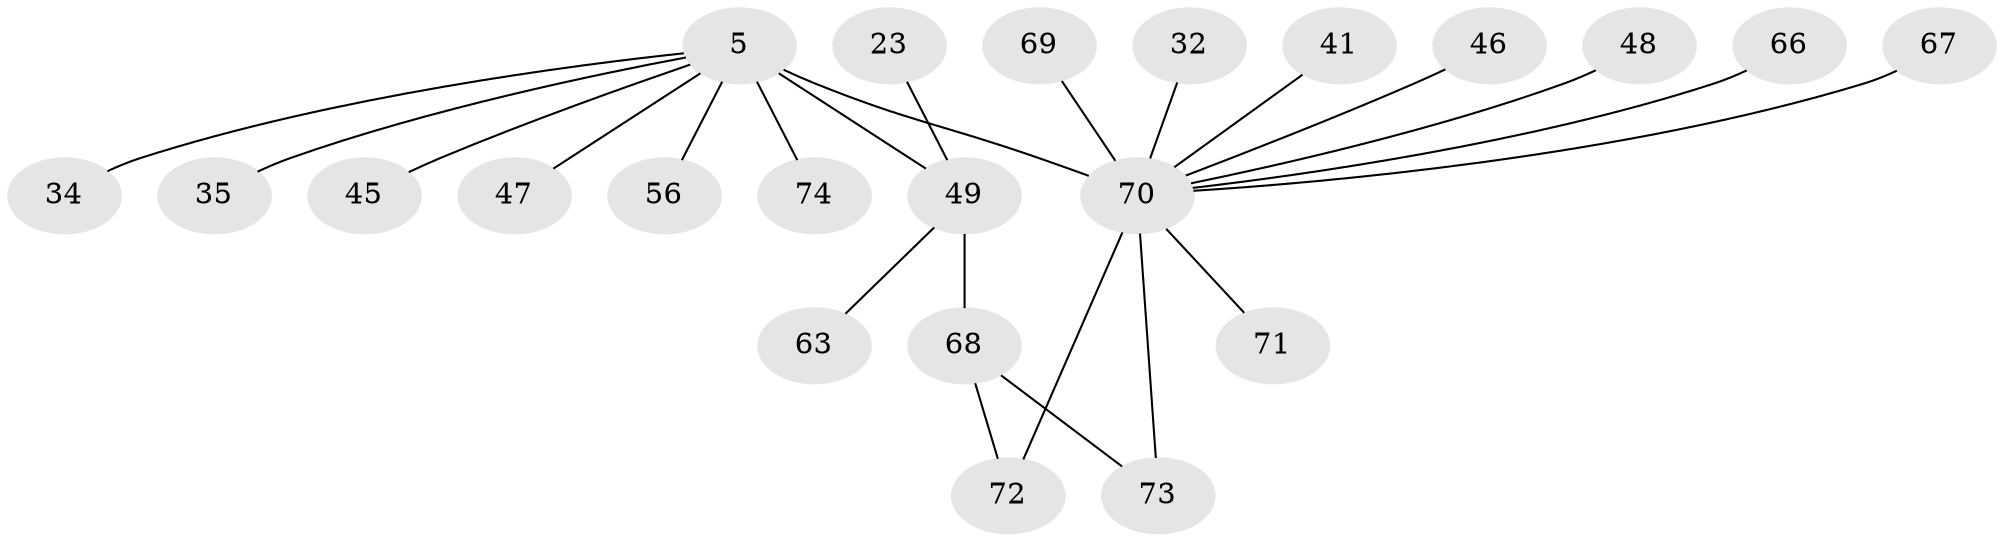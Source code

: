 // original degree distribution, {6: 0.04054054054054054, 5: 0.02702702702702703, 1: 0.6081081081081081, 16: 0.013513513513513514, 8: 0.02702702702702703, 4: 0.04054054054054054, 3: 0.05405405405405406, 11: 0.013513513513513514, 14: 0.013513513513513514, 2: 0.16216216216216217}
// Generated by graph-tools (version 1.1) at 2025/51/03/04/25 21:51:42]
// undirected, 22 vertices, 23 edges
graph export_dot {
graph [start="1"]
  node [color=gray90,style=filled];
  5;
  23;
  32;
  34;
  35;
  41;
  45 [super="+24"];
  46;
  47;
  48;
  49 [super="+14+19"];
  56 [super="+27"];
  63;
  66;
  67;
  68 [super="+36+52+55+58+60+62"];
  69;
  70 [super="+65+54+64+3+4"];
  71 [super="+50"];
  72 [super="+61"];
  73 [super="+8+9+16+53+57"];
  74;
  5 -- 34;
  5 -- 35;
  5 -- 47;
  5 -- 49 [weight=2];
  5 -- 74;
  5 -- 45;
  5 -- 56;
  5 -- 70 [weight=6];
  23 -- 49;
  32 -- 70;
  41 -- 70;
  46 -- 70;
  48 -- 70;
  49 -- 63;
  49 -- 68 [weight=3];
  66 -- 70;
  67 -- 70;
  68 -- 73;
  68 -- 72;
  69 -- 70;
  70 -- 72 [weight=3];
  70 -- 71;
  70 -- 73 [weight=3];
}
